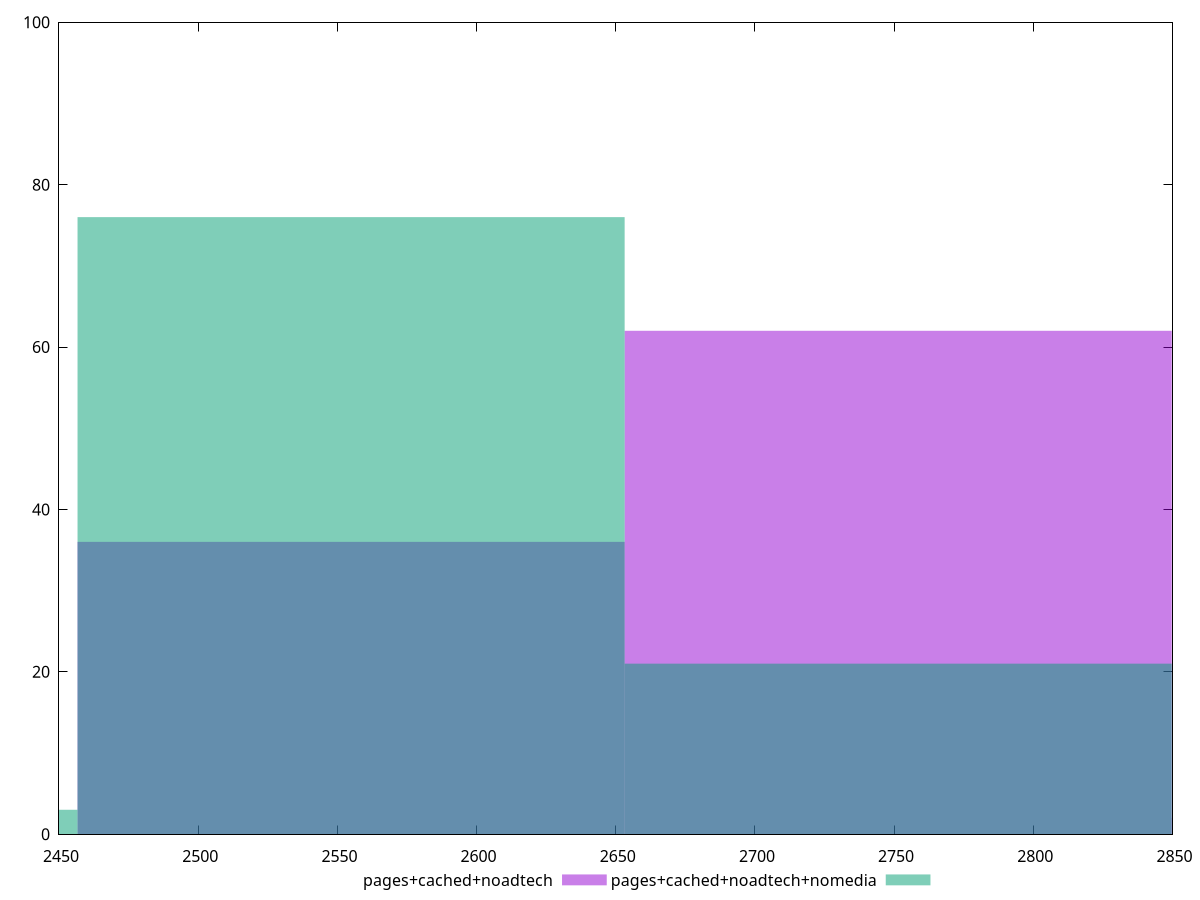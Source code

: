 reset

$pagesCachedNoadtech <<EOF
2751.4574710334837 62
2554.924794531092 36
2947.9901475358756 2
EOF

$pagesCachedNoadtechNomedia <<EOF
2554.924794531092 76
2358.3921180287 3
2751.4574710334837 21
EOF

set key outside below
set boxwidth 196.5326765023917
set xrange [2450:2850]
set yrange [0:100]
set trange [0:100]
set style fill transparent solid 0.5 noborder
set terminal svg size 640, 500 enhanced background rgb 'white'
set output "report_00018_2021-02-10T15-25-16.877Z/uses-text-compression/comparison/histogram/2_vs_3.svg"

plot $pagesCachedNoadtech title "pages+cached+noadtech" with boxes, \
     $pagesCachedNoadtechNomedia title "pages+cached+noadtech+nomedia" with boxes

reset
